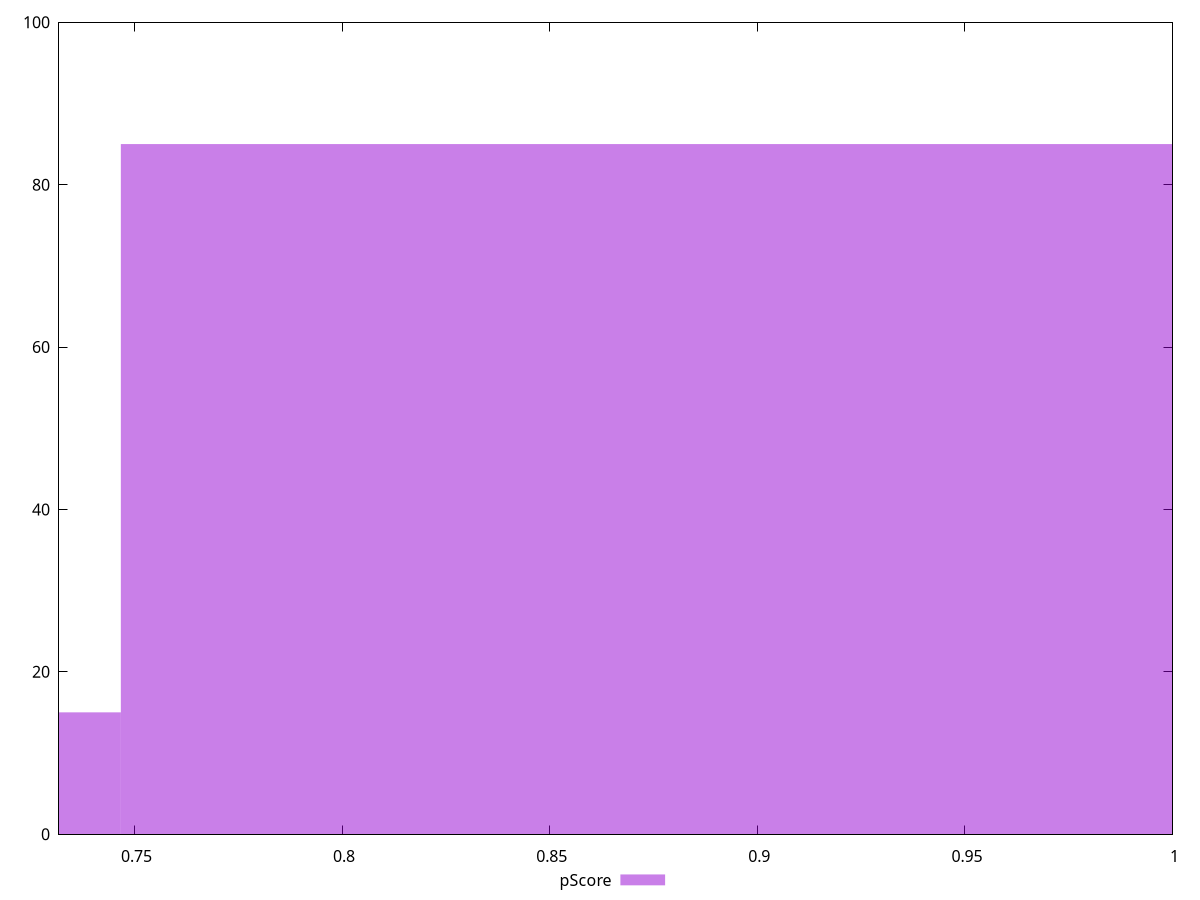 reset

$pScore <<EOF
0.8960668654884965 85
0.5973779103256643 15
EOF

set key outside below
set boxwidth 0.29868895516283217
set xrange [0.7318288888888889:1]
set yrange [0:100]
set trange [0:100]
set style fill transparent solid 0.5 noborder
set terminal svg size 640, 490 enhanced background rgb 'white'
set output "report_00025_2021-02-22T21:38:55.199Z/uses-rel-preconnect/samples/pages/pScore/histogram.svg"

plot $pScore title "pScore" with boxes

reset
